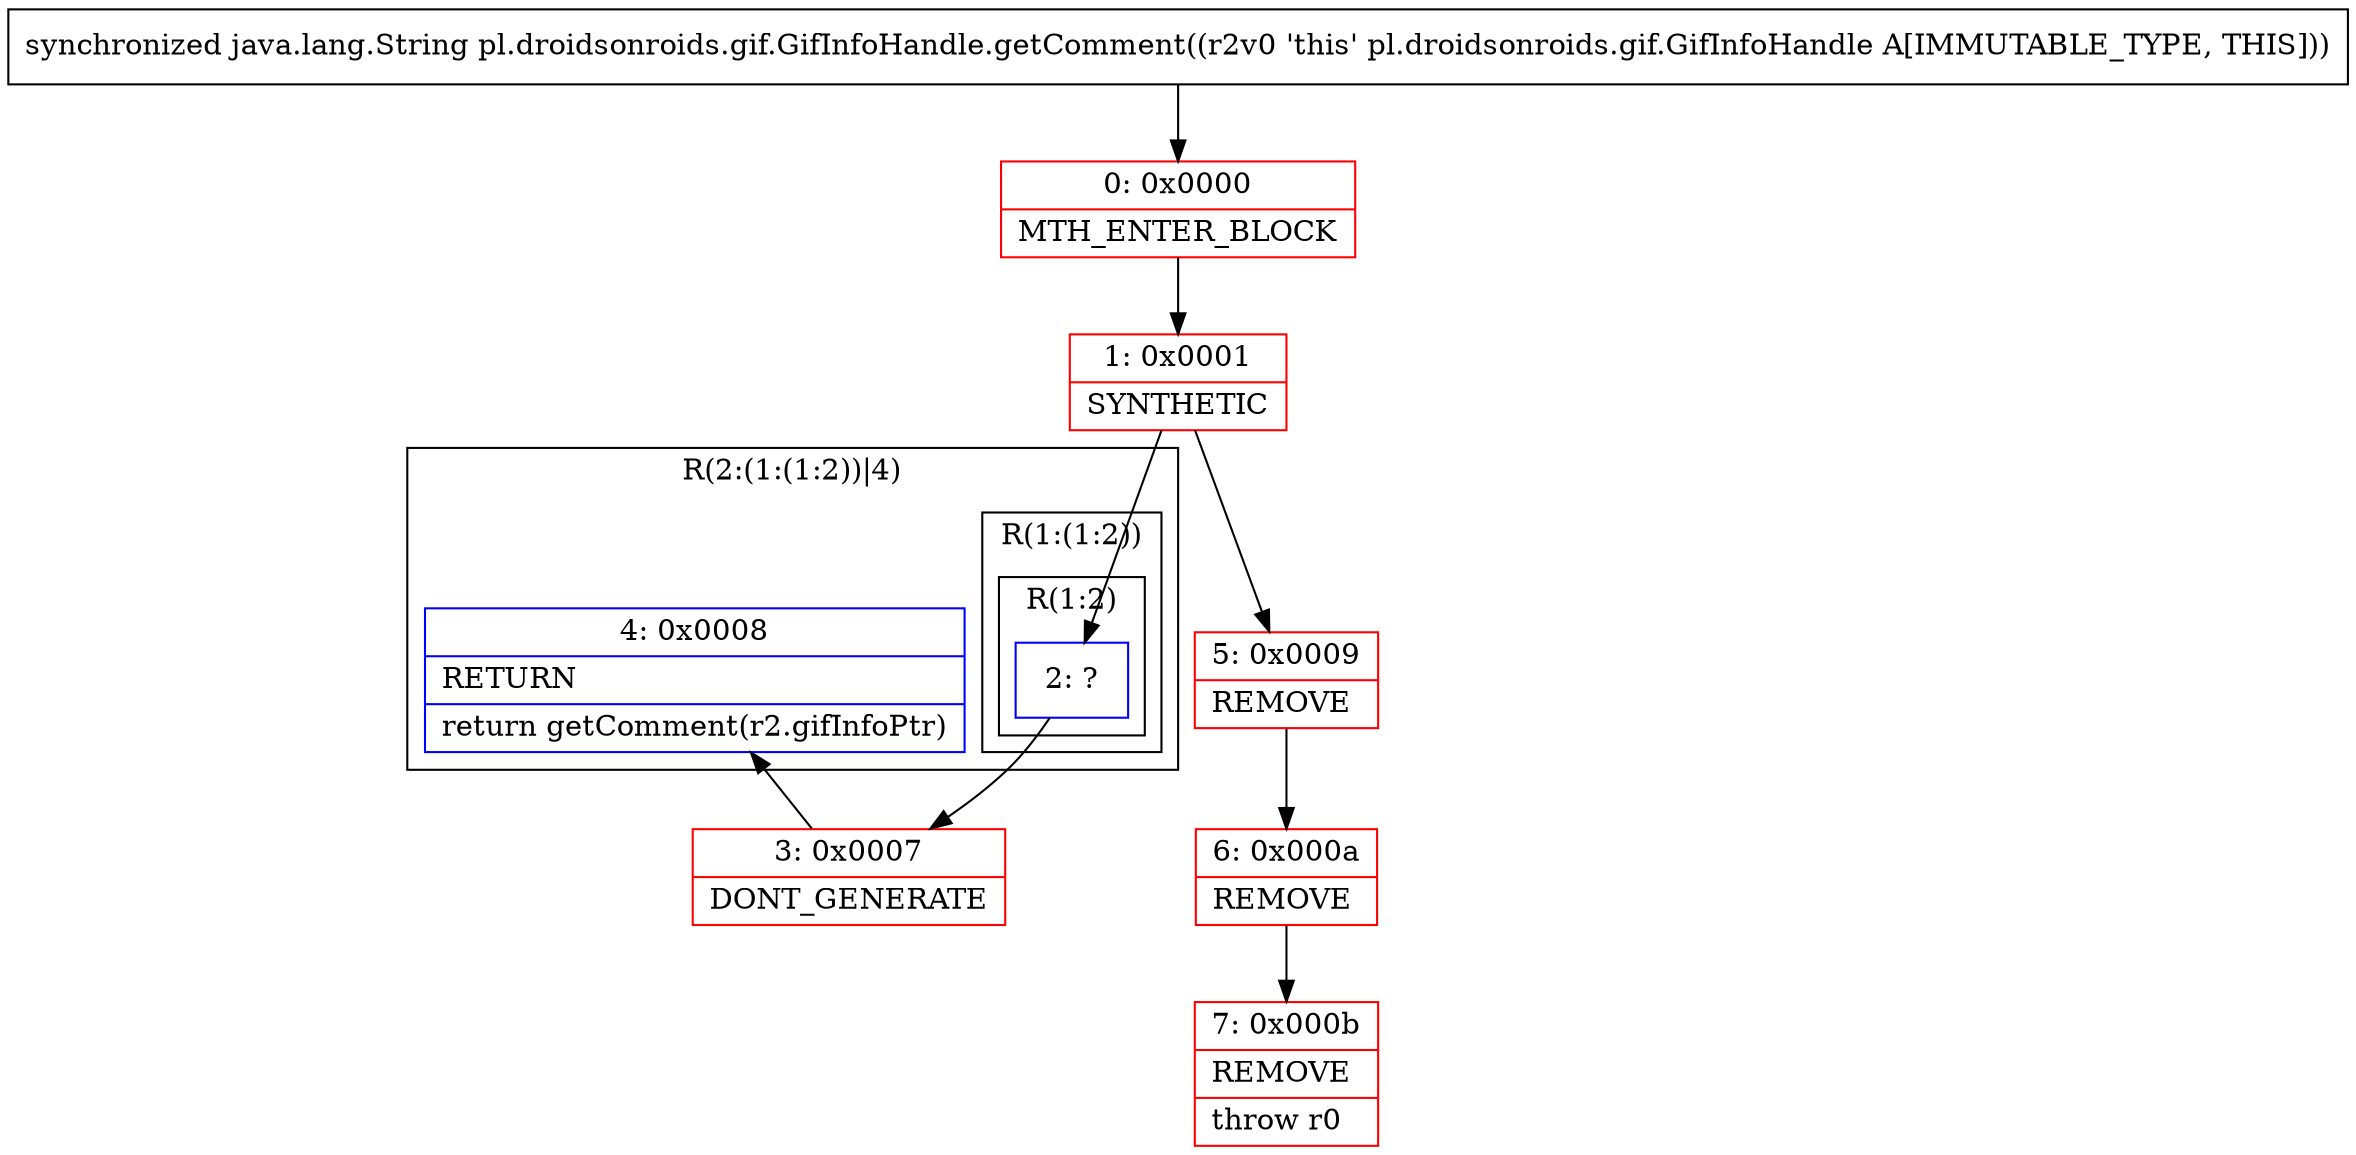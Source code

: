 digraph "CFG forpl.droidsonroids.gif.GifInfoHandle.getComment()Ljava\/lang\/String;" {
subgraph cluster_Region_2076809995 {
label = "R(2:(1:(1:2))|4)";
node [shape=record,color=blue];
subgraph cluster_Region_532967951 {
label = "R(1:(1:2))";
node [shape=record,color=blue];
subgraph cluster_Region_709035044 {
label = "R(1:2)";
node [shape=record,color=blue];
Node_2 [shape=record,label="{2\:\ ?}"];
}
}
Node_4 [shape=record,label="{4\:\ 0x0008|RETURN\l|return getComment(r2.gifInfoPtr)\l}"];
}
Node_0 [shape=record,color=red,label="{0\:\ 0x0000|MTH_ENTER_BLOCK\l}"];
Node_1 [shape=record,color=red,label="{1\:\ 0x0001|SYNTHETIC\l}"];
Node_3 [shape=record,color=red,label="{3\:\ 0x0007|DONT_GENERATE\l}"];
Node_5 [shape=record,color=red,label="{5\:\ 0x0009|REMOVE\l}"];
Node_6 [shape=record,color=red,label="{6\:\ 0x000a|REMOVE\l}"];
Node_7 [shape=record,color=red,label="{7\:\ 0x000b|REMOVE\l|throw r0\l}"];
MethodNode[shape=record,label="{synchronized java.lang.String pl.droidsonroids.gif.GifInfoHandle.getComment((r2v0 'this' pl.droidsonroids.gif.GifInfoHandle A[IMMUTABLE_TYPE, THIS])) }"];
MethodNode -> Node_0;
Node_2 -> Node_3;
Node_0 -> Node_1;
Node_1 -> Node_2;
Node_1 -> Node_5;
Node_3 -> Node_4;
Node_5 -> Node_6;
Node_6 -> Node_7;
}

